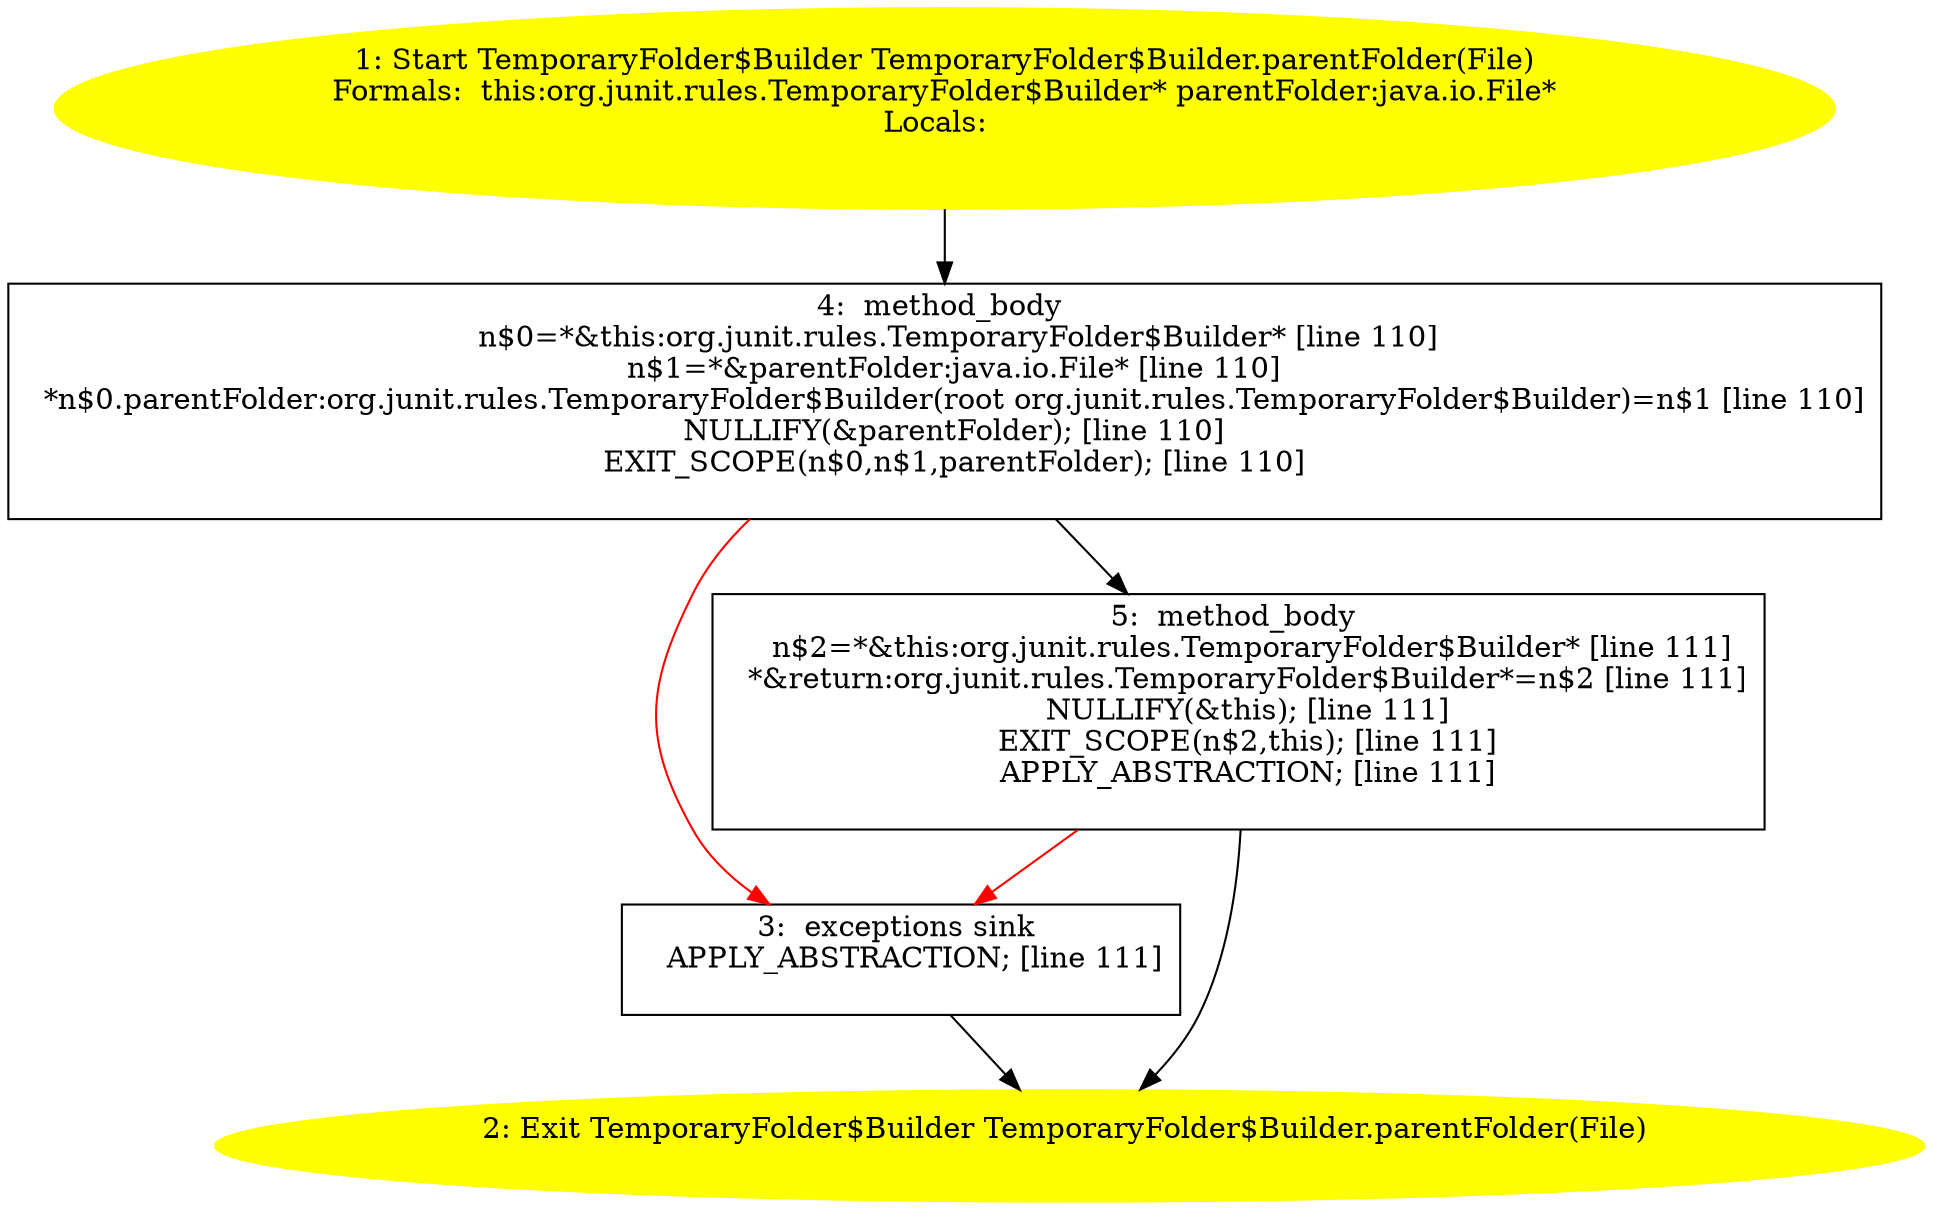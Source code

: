 /* @generated */
digraph cfg {
"org.junit.rules.TemporaryFolder$Builder.parentFolder(java.io.File):org.junit.rules.TemporaryFolder$B.01834fe32515c0166acbfa889f8e8944_1" [label="1: Start TemporaryFolder$Builder TemporaryFolder$Builder.parentFolder(File)\nFormals:  this:org.junit.rules.TemporaryFolder$Builder* parentFolder:java.io.File*\nLocals:  \n  " color=yellow style=filled]
	

	 "org.junit.rules.TemporaryFolder$Builder.parentFolder(java.io.File):org.junit.rules.TemporaryFolder$B.01834fe32515c0166acbfa889f8e8944_1" -> "org.junit.rules.TemporaryFolder$Builder.parentFolder(java.io.File):org.junit.rules.TemporaryFolder$B.01834fe32515c0166acbfa889f8e8944_4" ;
"org.junit.rules.TemporaryFolder$Builder.parentFolder(java.io.File):org.junit.rules.TemporaryFolder$B.01834fe32515c0166acbfa889f8e8944_2" [label="2: Exit TemporaryFolder$Builder TemporaryFolder$Builder.parentFolder(File) \n  " color=yellow style=filled]
	

"org.junit.rules.TemporaryFolder$Builder.parentFolder(java.io.File):org.junit.rules.TemporaryFolder$B.01834fe32515c0166acbfa889f8e8944_3" [label="3:  exceptions sink \n   APPLY_ABSTRACTION; [line 111]\n " shape="box"]
	

	 "org.junit.rules.TemporaryFolder$Builder.parentFolder(java.io.File):org.junit.rules.TemporaryFolder$B.01834fe32515c0166acbfa889f8e8944_3" -> "org.junit.rules.TemporaryFolder$Builder.parentFolder(java.io.File):org.junit.rules.TemporaryFolder$B.01834fe32515c0166acbfa889f8e8944_2" ;
"org.junit.rules.TemporaryFolder$Builder.parentFolder(java.io.File):org.junit.rules.TemporaryFolder$B.01834fe32515c0166acbfa889f8e8944_4" [label="4:  method_body \n   n$0=*&this:org.junit.rules.TemporaryFolder$Builder* [line 110]\n  n$1=*&parentFolder:java.io.File* [line 110]\n  *n$0.parentFolder:org.junit.rules.TemporaryFolder$Builder(root org.junit.rules.TemporaryFolder$Builder)=n$1 [line 110]\n  NULLIFY(&parentFolder); [line 110]\n  EXIT_SCOPE(n$0,n$1,parentFolder); [line 110]\n " shape="box"]
	

	 "org.junit.rules.TemporaryFolder$Builder.parentFolder(java.io.File):org.junit.rules.TemporaryFolder$B.01834fe32515c0166acbfa889f8e8944_4" -> "org.junit.rules.TemporaryFolder$Builder.parentFolder(java.io.File):org.junit.rules.TemporaryFolder$B.01834fe32515c0166acbfa889f8e8944_5" ;
	 "org.junit.rules.TemporaryFolder$Builder.parentFolder(java.io.File):org.junit.rules.TemporaryFolder$B.01834fe32515c0166acbfa889f8e8944_4" -> "org.junit.rules.TemporaryFolder$Builder.parentFolder(java.io.File):org.junit.rules.TemporaryFolder$B.01834fe32515c0166acbfa889f8e8944_3" [color="red" ];
"org.junit.rules.TemporaryFolder$Builder.parentFolder(java.io.File):org.junit.rules.TemporaryFolder$B.01834fe32515c0166acbfa889f8e8944_5" [label="5:  method_body \n   n$2=*&this:org.junit.rules.TemporaryFolder$Builder* [line 111]\n  *&return:org.junit.rules.TemporaryFolder$Builder*=n$2 [line 111]\n  NULLIFY(&this); [line 111]\n  EXIT_SCOPE(n$2,this); [line 111]\n  APPLY_ABSTRACTION; [line 111]\n " shape="box"]
	

	 "org.junit.rules.TemporaryFolder$Builder.parentFolder(java.io.File):org.junit.rules.TemporaryFolder$B.01834fe32515c0166acbfa889f8e8944_5" -> "org.junit.rules.TemporaryFolder$Builder.parentFolder(java.io.File):org.junit.rules.TemporaryFolder$B.01834fe32515c0166acbfa889f8e8944_2" ;
	 "org.junit.rules.TemporaryFolder$Builder.parentFolder(java.io.File):org.junit.rules.TemporaryFolder$B.01834fe32515c0166acbfa889f8e8944_5" -> "org.junit.rules.TemporaryFolder$Builder.parentFolder(java.io.File):org.junit.rules.TemporaryFolder$B.01834fe32515c0166acbfa889f8e8944_3" [color="red" ];
}
